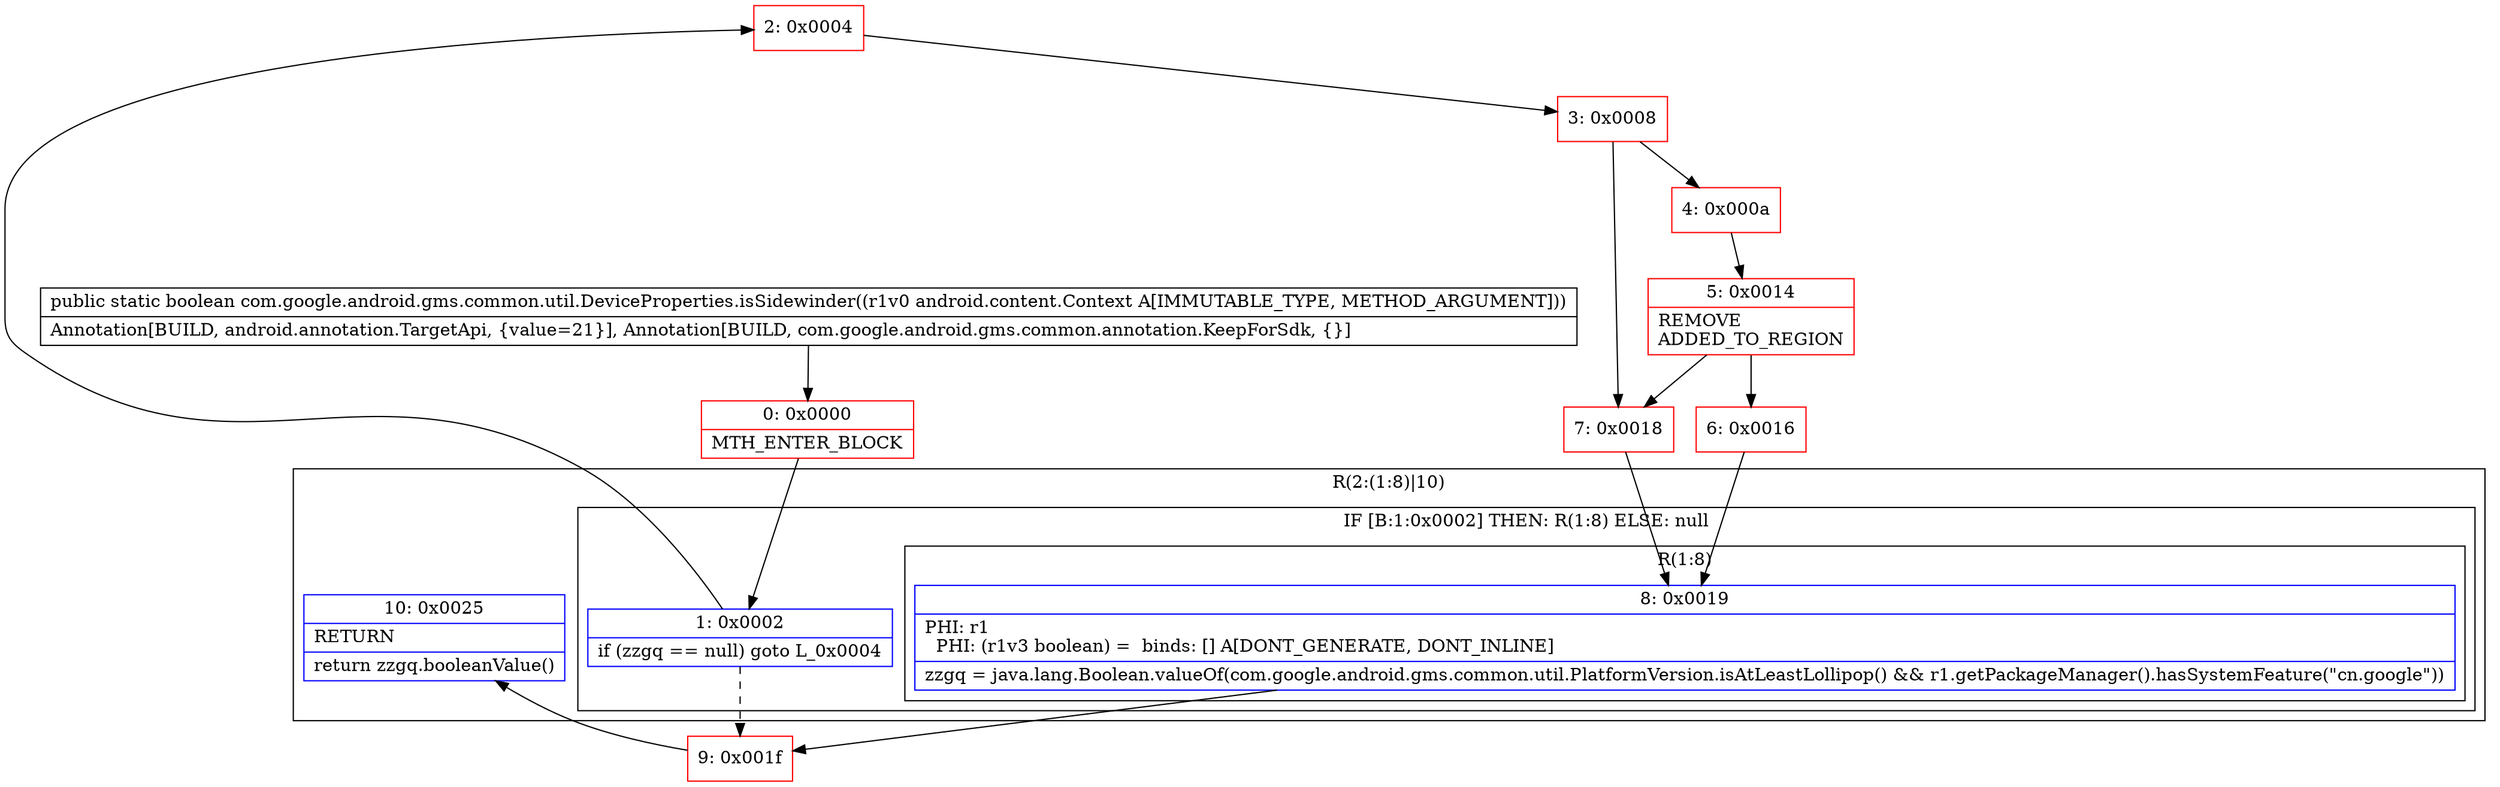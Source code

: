 digraph "CFG forcom.google.android.gms.common.util.DeviceProperties.isSidewinder(Landroid\/content\/Context;)Z" {
subgraph cluster_Region_1768428409 {
label = "R(2:(1:8)|10)";
node [shape=record,color=blue];
subgraph cluster_IfRegion_906081407 {
label = "IF [B:1:0x0002] THEN: R(1:8) ELSE: null";
node [shape=record,color=blue];
Node_1 [shape=record,label="{1\:\ 0x0002|if (zzgq == null) goto L_0x0004\l}"];
subgraph cluster_Region_1061579204 {
label = "R(1:8)";
node [shape=record,color=blue];
Node_8 [shape=record,label="{8\:\ 0x0019|PHI: r1 \l  PHI: (r1v3 boolean) =  binds: [] A[DONT_GENERATE, DONT_INLINE]\l|zzgq = java.lang.Boolean.valueOf(com.google.android.gms.common.util.PlatformVersion.isAtLeastLollipop() && r1.getPackageManager().hasSystemFeature(\"cn.google\"))\l}"];
}
}
Node_10 [shape=record,label="{10\:\ 0x0025|RETURN\l|return zzgq.booleanValue()\l}"];
}
Node_0 [shape=record,color=red,label="{0\:\ 0x0000|MTH_ENTER_BLOCK\l}"];
Node_2 [shape=record,color=red,label="{2\:\ 0x0004}"];
Node_3 [shape=record,color=red,label="{3\:\ 0x0008}"];
Node_4 [shape=record,color=red,label="{4\:\ 0x000a}"];
Node_5 [shape=record,color=red,label="{5\:\ 0x0014|REMOVE\lADDED_TO_REGION\l}"];
Node_6 [shape=record,color=red,label="{6\:\ 0x0016}"];
Node_7 [shape=record,color=red,label="{7\:\ 0x0018}"];
Node_9 [shape=record,color=red,label="{9\:\ 0x001f}"];
MethodNode[shape=record,label="{public static boolean com.google.android.gms.common.util.DeviceProperties.isSidewinder((r1v0 android.content.Context A[IMMUTABLE_TYPE, METHOD_ARGUMENT]))  | Annotation[BUILD, android.annotation.TargetApi, \{value=21\}], Annotation[BUILD, com.google.android.gms.common.annotation.KeepForSdk, \{\}]\l}"];
MethodNode -> Node_0;
Node_1 -> Node_2;
Node_1 -> Node_9[style=dashed];
Node_8 -> Node_9;
Node_0 -> Node_1;
Node_2 -> Node_3;
Node_3 -> Node_4;
Node_3 -> Node_7;
Node_4 -> Node_5;
Node_5 -> Node_6;
Node_5 -> Node_7;
Node_6 -> Node_8;
Node_7 -> Node_8;
Node_9 -> Node_10;
}


